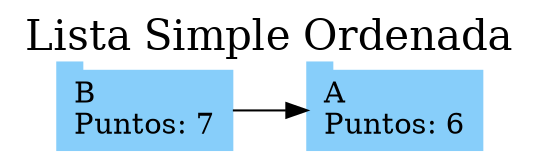 digraph TableroPuntuacion {
 rankdir = LR; node[shape = tab, fontcolor = black, style = filled, color = lightskyblue];graph[label = "Lista Simple Ordenada", labelloc = t, fontsize = 20];Object0 [label = "A\lPuntos: 6"];
Object1 [label = "B\lPuntos: 7"];
Object1->Object0;
}